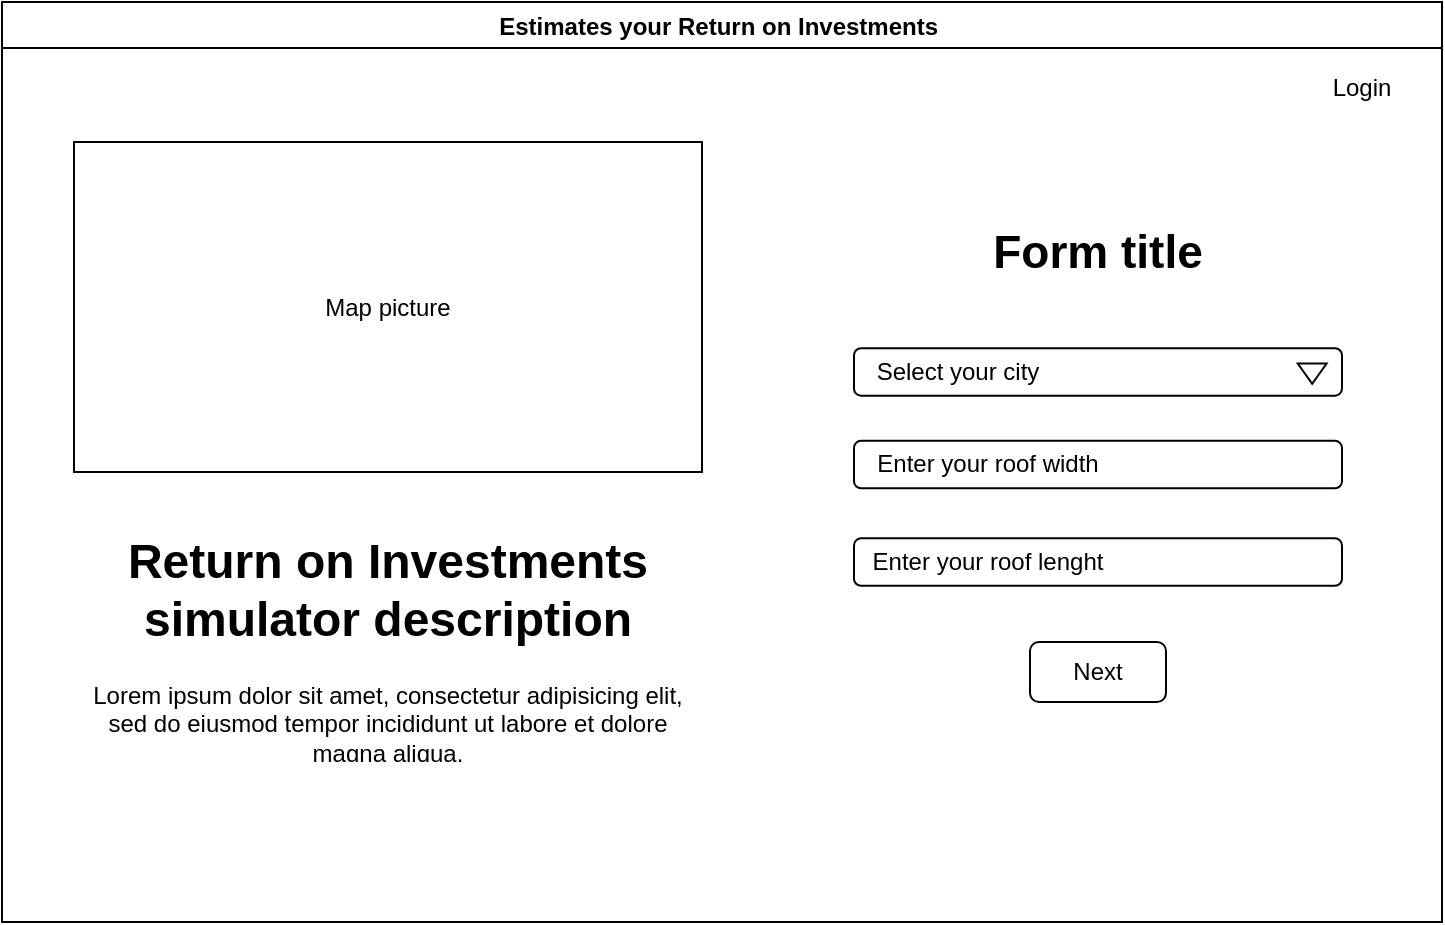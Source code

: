 <mxfile version="18.0.2" type="github" pages="4">
  <diagram id="-U58SBkgzO76PhHAiNSV" name="Page-1">
    <mxGraphModel dx="1038" dy="551" grid="0" gridSize="10" guides="1" tooltips="1" connect="1" arrows="1" fold="1" page="1" pageScale="1" pageWidth="827" pageHeight="1169" math="0" shadow="0">
      <root>
        <mxCell id="0" />
        <mxCell id="1" parent="0" />
        <mxCell id="eUxG_0luww3fCtjsu8Pm-1" value="Estimates your Return on Investments " style="swimlane;swimlaneLine=1;" parent="1" vertex="1">
          <mxGeometry x="54" y="270" width="720" height="460" as="geometry" />
        </mxCell>
        <mxCell id="eUxG_0luww3fCtjsu8Pm-2" value="" style="rounded=0;whiteSpace=wrap;html=1;fillColor=default;gradientColor=none;" parent="eUxG_0luww3fCtjsu8Pm-1" vertex="1">
          <mxGeometry x="36" y="70" width="314" height="165" as="geometry" />
        </mxCell>
        <mxCell id="eUxG_0luww3fCtjsu8Pm-3" value="&lt;h1&gt;Return on Investments simulator description&lt;/h1&gt;&lt;p&gt;Lorem ipsum dolor sit amet, consectetur adipisicing elit, sed do eiusmod tempor incididunt ut labore et dolore magna aliqua.&lt;/p&gt;" style="text;html=1;strokeColor=none;fillColor=none;spacing=5;spacingTop=-20;whiteSpace=wrap;overflow=hidden;rounded=0;align=center;" parent="eUxG_0luww3fCtjsu8Pm-1" vertex="1">
          <mxGeometry x="36" y="260" width="314" height="120" as="geometry" />
        </mxCell>
        <mxCell id="eUxG_0luww3fCtjsu8Pm-4" value="Map picture" style="text;html=1;strokeColor=none;fillColor=none;align=center;verticalAlign=middle;whiteSpace=wrap;rounded=0;" parent="eUxG_0luww3fCtjsu8Pm-1" vertex="1">
          <mxGeometry x="63" y="123.75" width="260" height="57.5" as="geometry" />
        </mxCell>
        <mxCell id="eUxG_0luww3fCtjsu8Pm-7" value="" style="rounded=1;whiteSpace=wrap;html=1;fillColor=default;gradientColor=none;" parent="eUxG_0luww3fCtjsu8Pm-1" vertex="1">
          <mxGeometry x="426" y="268.13" width="244" height="23.75" as="geometry" />
        </mxCell>
        <mxCell id="eUxG_0luww3fCtjsu8Pm-6" value="" style="rounded=1;whiteSpace=wrap;html=1;fillColor=default;gradientColor=none;" parent="eUxG_0luww3fCtjsu8Pm-1" vertex="1">
          <mxGeometry x="426" y="219.38" width="244" height="23.75" as="geometry" />
        </mxCell>
        <mxCell id="eUxG_0luww3fCtjsu8Pm-8" value="" style="rounded=1;whiteSpace=wrap;html=1;fillColor=default;gradientColor=none;" parent="eUxG_0luww3fCtjsu8Pm-1" vertex="1">
          <mxGeometry x="514" y="320" width="68" height="30" as="geometry" />
        </mxCell>
        <mxCell id="eUxG_0luww3fCtjsu8Pm-10" value="Enter your roof width" style="text;html=1;strokeColor=none;fillColor=none;align=center;verticalAlign=middle;whiteSpace=wrap;rounded=0;" parent="eUxG_0luww3fCtjsu8Pm-1" vertex="1">
          <mxGeometry x="421" y="216.26" width="144" height="30" as="geometry" />
        </mxCell>
        <mxCell id="eUxG_0luww3fCtjsu8Pm-11" value="Enter your roof lenght" style="text;html=1;strokeColor=none;fillColor=none;align=center;verticalAlign=middle;whiteSpace=wrap;rounded=0;" parent="eUxG_0luww3fCtjsu8Pm-1" vertex="1">
          <mxGeometry x="426" y="265.01" width="134" height="30" as="geometry" />
        </mxCell>
        <mxCell id="eUxG_0luww3fCtjsu8Pm-12" value="Next" style="text;html=1;strokeColor=none;fillColor=none;align=center;verticalAlign=middle;whiteSpace=wrap;rounded=0;" parent="eUxG_0luww3fCtjsu8Pm-1" vertex="1">
          <mxGeometry x="518" y="320" width="60" height="30" as="geometry" />
        </mxCell>
        <mxCell id="eUxG_0luww3fCtjsu8Pm-13" value="" style="rounded=1;whiteSpace=wrap;html=1;fillColor=default;gradientColor=none;" parent="eUxG_0luww3fCtjsu8Pm-1" vertex="1">
          <mxGeometry x="426" y="173.12" width="244" height="23.75" as="geometry" />
        </mxCell>
        <mxCell id="eUxG_0luww3fCtjsu8Pm-14" value="Select your city" style="text;html=1;strokeColor=none;fillColor=none;align=center;verticalAlign=middle;whiteSpace=wrap;rounded=0;" parent="eUxG_0luww3fCtjsu8Pm-1" vertex="1">
          <mxGeometry x="416" y="170" width="124" height="30" as="geometry" />
        </mxCell>
        <mxCell id="eUxG_0luww3fCtjsu8Pm-15" value="" style="triangle;whiteSpace=wrap;html=1;fillColor=default;gradientColor=none;rotation=90;" parent="eUxG_0luww3fCtjsu8Pm-1" vertex="1">
          <mxGeometry x="650.05" y="178.6" width="10.1" height="14.44" as="geometry" />
        </mxCell>
        <mxCell id="eUxG_0luww3fCtjsu8Pm-17" value="&lt;font style=&quot;font-size: 23px;&quot;&gt;&lt;b&gt;Form title&lt;/b&gt;&lt;/font&gt;" style="text;html=1;strokeColor=none;fillColor=none;align=center;verticalAlign=middle;whiteSpace=wrap;rounded=0;" parent="eUxG_0luww3fCtjsu8Pm-1" vertex="1">
          <mxGeometry x="472" y="110" width="152" height="30" as="geometry" />
        </mxCell>
        <mxCell id="jtyO8T9DVfqSR_IaIQtV-1" value="Login" style="text;html=1;strokeColor=none;fillColor=none;align=center;verticalAlign=middle;whiteSpace=wrap;rounded=0;" vertex="1" parent="eUxG_0luww3fCtjsu8Pm-1">
          <mxGeometry x="650.05" y="29" width="60" height="27" as="geometry" />
        </mxCell>
      </root>
    </mxGraphModel>
  </diagram>
  <diagram id="Ll_8QuE_zmTKNSdEeLZw" name="Page-2">
    <mxGraphModel dx="1038" dy="551" grid="0" gridSize="10" guides="1" tooltips="1" connect="1" arrows="1" fold="1" page="1" pageScale="1" pageWidth="827" pageHeight="1169" math="0" shadow="0">
      <root>
        <mxCell id="0" />
        <mxCell id="1" parent="0" />
        <mxCell id="RHQXMn7n2OsbdcrALOwJ-1" value="Estimates your Return on Investments " style="swimlane;swimlaneLine=1;" parent="1" vertex="1">
          <mxGeometry x="50" y="190" width="720" height="460" as="geometry" />
        </mxCell>
        <mxCell id="RHQXMn7n2OsbdcrALOwJ-7" value="" style="rounded=1;whiteSpace=wrap;html=1;fillColor=default;gradientColor=none;" parent="RHQXMn7n2OsbdcrALOwJ-1" vertex="1">
          <mxGeometry x="506" y="125" width="130" height="30" as="geometry" />
        </mxCell>
        <mxCell id="RHQXMn7n2OsbdcrALOwJ-10" value="Show the records" style="text;html=1;strokeColor=none;fillColor=none;align=center;verticalAlign=middle;whiteSpace=wrap;rounded=0;" parent="RHQXMn7n2OsbdcrALOwJ-1" vertex="1">
          <mxGeometry x="513" y="125" width="116" height="30" as="geometry" />
        </mxCell>
        <mxCell id="RHQXMn7n2OsbdcrALOwJ-14" value="&lt;span style=&quot;font-size: 23px;&quot;&gt;&lt;b&gt;You can product about&lt;/b&gt;&lt;/span&gt;" style="text;html=1;strokeColor=none;fillColor=none;align=center;verticalAlign=middle;whiteSpace=wrap;rounded=0;" parent="RHQXMn7n2OsbdcrALOwJ-1" vertex="1">
          <mxGeometry x="66" y="122.5" width="274" height="30" as="geometry" />
        </mxCell>
        <mxCell id="RHQXMn7n2OsbdcrALOwJ-18" value="" style="rounded=1;whiteSpace=wrap;html=1;fontSize=23;fillColor=default;gradientColor=none;" parent="RHQXMn7n2OsbdcrALOwJ-1" vertex="1">
          <mxGeometry x="340" y="125" width="54" height="27.5" as="geometry" />
        </mxCell>
        <mxCell id="RHQXMn7n2OsbdcrALOwJ-19" value="&lt;b&gt;$/year.&lt;/b&gt;" style="text;html=1;strokeColor=none;fillColor=none;align=center;verticalAlign=middle;whiteSpace=wrap;rounded=0;fontSize=23;" parent="RHQXMn7n2OsbdcrALOwJ-1" vertex="1">
          <mxGeometry x="410" y="122.5" width="60" height="30" as="geometry" />
        </mxCell>
        <mxCell id="RHQXMn7n2OsbdcrALOwJ-20" value="" style="endArrow=none;html=1;rounded=0;fontSize=23;" parent="RHQXMn7n2OsbdcrALOwJ-1" edge="1">
          <mxGeometry width="50" height="50" relative="1" as="geometry">
            <mxPoint x="70" y="200" as="sourcePoint" />
            <mxPoint x="650" y="200" as="targetPoint" />
            <Array as="points" />
          </mxGeometry>
        </mxCell>
        <mxCell id="RHQXMn7n2OsbdcrALOwJ-21" value="" style="triangle;whiteSpace=wrap;html=1;fontSize=23;fillColor=default;gradientColor=none;rotation=90;" parent="RHQXMn7n2OsbdcrALOwJ-1" vertex="1">
          <mxGeometry x="357" y="200" width="10" height="30" as="geometry" />
        </mxCell>
        <mxCell id="YLiVy2b18HaKBSu0_AO6-2" value="" style="rounded=1;whiteSpace=wrap;html=1;fontSize=23;fillColor=default;gradientColor=none;" parent="RHQXMn7n2OsbdcrALOwJ-1" vertex="1">
          <mxGeometry x="260" y="407.5" width="153" height="30" as="geometry" />
        </mxCell>
        <mxCell id="YLiVy2b18HaKBSu0_AO6-4" value="" style="rounded=1;whiteSpace=wrap;html=1;fontSize=23;fillColor=default;gradientColor=none;" parent="RHQXMn7n2OsbdcrALOwJ-1" vertex="1">
          <mxGeometry x="440" y="407.5" width="153" height="30" as="geometry" />
        </mxCell>
        <mxCell id="YLiVy2b18HaKBSu0_AO6-6" value="" style="rounded=1;whiteSpace=wrap;html=1;fontSize=23;fillColor=default;gradientColor=none;" parent="RHQXMn7n2OsbdcrALOwJ-1" vertex="1">
          <mxGeometry x="610" y="407.5" width="59" height="30" as="geometry" />
        </mxCell>
        <mxCell id="YLiVy2b18HaKBSu0_AO6-7" value="&lt;font style=&quot;font-size: 10px;&quot;&gt;Contact us&lt;/font&gt;" style="text;html=1;strokeColor=none;fillColor=none;align=center;verticalAlign=middle;whiteSpace=wrap;rounded=0;fontSize=23;" parent="RHQXMn7n2OsbdcrALOwJ-1" vertex="1">
          <mxGeometry x="610" y="411.25" width="60" height="14.5" as="geometry" />
        </mxCell>
        <mxCell id="YLiVy2b18HaKBSu0_AO6-8" value="&lt;font style=&quot;font-size: 14px;&quot;&gt;Lastname&lt;/font&gt;" style="text;html=1;strokeColor=none;fillColor=none;align=center;verticalAlign=middle;whiteSpace=wrap;rounded=0;fontSize=23;" parent="RHQXMn7n2OsbdcrALOwJ-1" vertex="1">
          <mxGeometry x="257" y="403.5" width="100" height="30" as="geometry" />
        </mxCell>
        <mxCell id="YLiVy2b18HaKBSu0_AO6-9" value="&lt;span style=&quot;font-size: 14px;&quot;&gt;Email&lt;/span&gt;" style="text;html=1;strokeColor=none;fillColor=none;align=center;verticalAlign=middle;whiteSpace=wrap;rounded=0;fontSize=23;" parent="RHQXMn7n2OsbdcrALOwJ-1" vertex="1">
          <mxGeometry x="421" y="403.5" width="100" height="30" as="geometry" />
        </mxCell>
        <mxCell id="YLiVy2b18HaKBSu0_AO6-10" value="" style="rounded=1;whiteSpace=wrap;html=1;fontSize=23;fillColor=default;gradientColor=none;" parent="RHQXMn7n2OsbdcrALOwJ-1" vertex="1">
          <mxGeometry x="70" y="407.5" width="153" height="30" as="geometry" />
        </mxCell>
        <mxCell id="YLiVy2b18HaKBSu0_AO6-11" value="&lt;span style=&quot;font-size: 14px;&quot;&gt;Firstname&lt;/span&gt;" style="text;html=1;strokeColor=none;fillColor=none;align=center;verticalAlign=middle;whiteSpace=wrap;rounded=0;fontSize=23;" parent="RHQXMn7n2OsbdcrALOwJ-1" vertex="1">
          <mxGeometry x="60" y="404.5" width="100" height="30" as="geometry" />
        </mxCell>
      </root>
    </mxGraphModel>
  </diagram>
  <diagram id="hQ_LjRuQJaTn_Pxo5Cg0" name="Page-3">
    <mxGraphModel dx="1038" dy="551" grid="0" gridSize="10" guides="1" tooltips="1" connect="1" arrows="1" fold="1" page="1" pageScale="1" pageWidth="827" pageHeight="1169" math="0" shadow="0">
      <root>
        <mxCell id="0" />
        <mxCell id="1" parent="0" />
        <mxCell id="dqjMascVptZnc5XsBRi--1" value="Login to Solar Irradiance Editor" style="swimlane;swimlaneLine=1;" vertex="1" parent="1">
          <mxGeometry x="54" y="270" width="720" height="460" as="geometry" />
        </mxCell>
        <mxCell id="dqjMascVptZnc5XsBRi--16" value="" style="rounded=1;whiteSpace=wrap;html=1;" vertex="1" parent="dqjMascVptZnc5XsBRi--1">
          <mxGeometry x="209" y="41" width="302" height="389" as="geometry" />
        </mxCell>
        <mxCell id="dqjMascVptZnc5XsBRi--2" value="" style="rounded=0;whiteSpace=wrap;html=1;fillColor=default;gradientColor=none;" vertex="1" parent="dqjMascVptZnc5XsBRi--1">
          <mxGeometry x="282" y="74" width="156" height="131" as="geometry" />
        </mxCell>
        <mxCell id="dqjMascVptZnc5XsBRi--4" value="Logo" style="text;html=1;strokeColor=none;fillColor=none;align=center;verticalAlign=middle;whiteSpace=wrap;rounded=0;" vertex="1" parent="dqjMascVptZnc5XsBRi--1">
          <mxGeometry x="313" y="121.38" width="94" height="36.25" as="geometry" />
        </mxCell>
        <mxCell id="dqjMascVptZnc5XsBRi--5" value="" style="rounded=1;whiteSpace=wrap;html=1;fillColor=default;gradientColor=none;" vertex="1" parent="dqjMascVptZnc5XsBRi--1">
          <mxGeometry x="240" y="312.87" width="244" height="23.75" as="geometry" />
        </mxCell>
        <mxCell id="dqjMascVptZnc5XsBRi--6" value="" style="rounded=1;whiteSpace=wrap;html=1;fillColor=default;gradientColor=none;" vertex="1" parent="dqjMascVptZnc5XsBRi--1">
          <mxGeometry x="240" y="264.12" width="244" height="23.75" as="geometry" />
        </mxCell>
        <mxCell id="dqjMascVptZnc5XsBRi--7" value="" style="rounded=1;whiteSpace=wrap;html=1;fillColor=default;gradientColor=none;" vertex="1" parent="dqjMascVptZnc5XsBRi--1">
          <mxGeometry x="328" y="364.74" width="68" height="30" as="geometry" />
        </mxCell>
        <mxCell id="dqjMascVptZnc5XsBRi--8" value="Email" style="text;html=1;strokeColor=none;fillColor=none;align=center;verticalAlign=middle;whiteSpace=wrap;rounded=0;" vertex="1" parent="dqjMascVptZnc5XsBRi--1">
          <mxGeometry x="235" y="261" width="68" height="30" as="geometry" />
        </mxCell>
        <mxCell id="dqjMascVptZnc5XsBRi--9" value="Password" style="text;html=1;strokeColor=none;fillColor=none;align=center;verticalAlign=middle;whiteSpace=wrap;rounded=0;" vertex="1" parent="dqjMascVptZnc5XsBRi--1">
          <mxGeometry x="240" y="309.75" width="71" height="30" as="geometry" />
        </mxCell>
        <mxCell id="dqjMascVptZnc5XsBRi--10" value="Login" style="text;html=1;strokeColor=none;fillColor=none;align=center;verticalAlign=middle;whiteSpace=wrap;rounded=0;" vertex="1" parent="dqjMascVptZnc5XsBRi--1">
          <mxGeometry x="332" y="364.74" width="60" height="30" as="geometry" />
        </mxCell>
      </root>
    </mxGraphModel>
  </diagram>
  <diagram id="lzNONv_W_hBNWM9x3KZ4" name="Page-4">
    <mxGraphModel dx="1038" dy="551" grid="0" gridSize="10" guides="1" tooltips="1" connect="1" arrows="1" fold="1" page="1" pageScale="1" pageWidth="827" pageHeight="1169" math="0" shadow="0">
      <root>
        <mxCell id="0" />
        <mxCell id="1" parent="0" />
        <mxCell id="0-TIRytPlfl6xrbl8Q8B-1" value="Simulation data editor" style="swimlane;" vertex="1" parent="1">
          <mxGeometry x="45" y="222" width="720" height="521" as="geometry" />
        </mxCell>
        <mxCell id="wnXbd1kdDNvTZcBu3Cli-37" value="" style="rounded=0;whiteSpace=wrap;html=1;" vertex="1" parent="0-TIRytPlfl6xrbl8Q8B-1">
          <mxGeometry x="49" y="189" width="639" height="294.5" as="geometry" />
        </mxCell>
        <mxCell id="wnXbd1kdDNvTZcBu3Cli-15" value="" style="rounded=1;whiteSpace=wrap;html=1;" vertex="1" parent="0-TIRytPlfl6xrbl8Q8B-1">
          <mxGeometry x="513" y="352" width="58" height="22" as="geometry" />
        </mxCell>
        <mxCell id="wnXbd1kdDNvTZcBu3Cli-5" value="Marseille, France" style="text;html=1;strokeColor=none;fillColor=none;align=center;verticalAlign=middle;whiteSpace=wrap;rounded=0;" vertex="1" parent="0-TIRytPlfl6xrbl8Q8B-1">
          <mxGeometry x="82" y="209" width="139" height="30" as="geometry" />
        </mxCell>
        <mxCell id="wnXbd1kdDNvTZcBu3Cli-8" value="Rome, Italy" style="text;html=1;strokeColor=none;fillColor=none;align=center;verticalAlign=middle;whiteSpace=wrap;rounded=0;" vertex="1" parent="0-TIRytPlfl6xrbl8Q8B-1">
          <mxGeometry x="82" y="412.5" width="110" height="33" as="geometry" />
        </mxCell>
        <mxCell id="wnXbd1kdDNvTZcBu3Cli-7" value="Barcelon, Spain" style="text;html=1;strokeColor=none;fillColor=none;align=center;verticalAlign=middle;whiteSpace=wrap;rounded=0;" vertex="1" parent="0-TIRytPlfl6xrbl8Q8B-1">
          <mxGeometry x="82" y="348" width="134" height="30" as="geometry" />
        </mxCell>
        <mxCell id="wnXbd1kdDNvTZcBu3Cli-6" value="Casa-blanca, Morocco" style="text;html=1;strokeColor=none;fillColor=none;align=center;verticalAlign=middle;whiteSpace=wrap;rounded=0;" vertex="1" parent="0-TIRytPlfl6xrbl8Q8B-1">
          <mxGeometry x="82" y="270.5" width="164" height="30" as="geometry" />
        </mxCell>
        <mxCell id="wnXbd1kdDNvTZcBu3Cli-11" value="" style="rounded=1;whiteSpace=wrap;html=1;" vertex="1" parent="0-TIRytPlfl6xrbl8Q8B-1">
          <mxGeometry x="507" y="213" width="58" height="22" as="geometry" />
        </mxCell>
        <mxCell id="wnXbd1kdDNvTZcBu3Cli-12" value="Edit" style="text;html=1;strokeColor=none;fillColor=none;align=center;verticalAlign=middle;whiteSpace=wrap;rounded=0;" vertex="1" parent="0-TIRytPlfl6xrbl8Q8B-1">
          <mxGeometry x="516" y="215.5" width="36" height="17" as="geometry" />
        </mxCell>
        <mxCell id="wnXbd1kdDNvTZcBu3Cli-17" value="" style="rounded=1;whiteSpace=wrap;html=1;" vertex="1" parent="0-TIRytPlfl6xrbl8Q8B-1">
          <mxGeometry x="513" y="423.5" width="58" height="22" as="geometry" />
        </mxCell>
        <mxCell id="wnXbd1kdDNvTZcBu3Cli-18" value="Edit" style="text;html=1;strokeColor=none;fillColor=none;align=center;verticalAlign=middle;whiteSpace=wrap;rounded=0;" vertex="1" parent="0-TIRytPlfl6xrbl8Q8B-1">
          <mxGeometry x="524" y="426" width="36" height="17" as="geometry" />
        </mxCell>
        <mxCell id="wnXbd1kdDNvTZcBu3Cli-16" value="Edit" style="text;html=1;strokeColor=none;fillColor=none;align=center;verticalAlign=middle;whiteSpace=wrap;rounded=0;" vertex="1" parent="0-TIRytPlfl6xrbl8Q8B-1">
          <mxGeometry x="524" y="354.5" width="36" height="17" as="geometry" />
        </mxCell>
        <mxCell id="wnXbd1kdDNvTZcBu3Cli-13" value="" style="rounded=1;whiteSpace=wrap;html=1;" vertex="1" parent="0-TIRytPlfl6xrbl8Q8B-1">
          <mxGeometry x="513" y="274.5" width="58" height="22" as="geometry" />
        </mxCell>
        <mxCell id="wnXbd1kdDNvTZcBu3Cli-14" value="Edit" style="text;html=1;strokeColor=none;fillColor=none;align=center;verticalAlign=middle;whiteSpace=wrap;rounded=0;" vertex="1" parent="0-TIRytPlfl6xrbl8Q8B-1">
          <mxGeometry x="524" y="277" width="36" height="17" as="geometry" />
        </mxCell>
        <mxCell id="wnXbd1kdDNvTZcBu3Cli-22" value="" style="rounded=1;whiteSpace=wrap;html=1;" vertex="1" parent="0-TIRytPlfl6xrbl8Q8B-1">
          <mxGeometry x="597" y="274.5" width="58" height="22" as="geometry" />
        </mxCell>
        <mxCell id="wnXbd1kdDNvTZcBu3Cli-21" value="" style="rounded=1;whiteSpace=wrap;html=1;" vertex="1" parent="0-TIRytPlfl6xrbl8Q8B-1">
          <mxGeometry x="597" y="352" width="58" height="22" as="geometry" />
        </mxCell>
        <mxCell id="wnXbd1kdDNvTZcBu3Cli-20" value="" style="rounded=1;whiteSpace=wrap;html=1;" vertex="1" parent="0-TIRytPlfl6xrbl8Q8B-1">
          <mxGeometry x="598" y="213" width="58" height="22" as="geometry" />
        </mxCell>
        <mxCell id="wnXbd1kdDNvTZcBu3Cli-23" value="" style="rounded=1;whiteSpace=wrap;html=1;" vertex="1" parent="0-TIRytPlfl6xrbl8Q8B-1">
          <mxGeometry x="597" y="423.5" width="58" height="22" as="geometry" />
        </mxCell>
        <mxCell id="wnXbd1kdDNvTZcBu3Cli-24" value="Delete" style="text;html=1;strokeColor=none;fillColor=none;align=center;verticalAlign=middle;whiteSpace=wrap;rounded=0;" vertex="1" parent="0-TIRytPlfl6xrbl8Q8B-1">
          <mxGeometry x="600" y="209" width="60" height="30" as="geometry" />
        </mxCell>
        <mxCell id="wnXbd1kdDNvTZcBu3Cli-26" value="Delete" style="text;html=1;strokeColor=none;fillColor=none;align=center;verticalAlign=middle;whiteSpace=wrap;rounded=0;" vertex="1" parent="0-TIRytPlfl6xrbl8Q8B-1">
          <mxGeometry x="595" y="269" width="60" height="30" as="geometry" />
        </mxCell>
        <mxCell id="wnXbd1kdDNvTZcBu3Cli-27" value="Delete" style="text;html=1;strokeColor=none;fillColor=none;align=center;verticalAlign=middle;whiteSpace=wrap;rounded=0;" vertex="1" parent="0-TIRytPlfl6xrbl8Q8B-1">
          <mxGeometry x="596" y="348" width="60" height="30" as="geometry" />
        </mxCell>
        <mxCell id="wnXbd1kdDNvTZcBu3Cli-28" value="Delete" style="text;html=1;strokeColor=none;fillColor=none;align=center;verticalAlign=middle;whiteSpace=wrap;rounded=0;" vertex="1" parent="0-TIRytPlfl6xrbl8Q8B-1">
          <mxGeometry x="596" y="419.5" width="60" height="30" as="geometry" />
        </mxCell>
        <mxCell id="wnXbd1kdDNvTZcBu3Cli-29" value="" style="rounded=0;whiteSpace=wrap;html=1;" vertex="1" parent="0-TIRytPlfl6xrbl8Q8B-1">
          <mxGeometry x="49" y="97" width="640" height="63" as="geometry" />
        </mxCell>
        <mxCell id="wnXbd1kdDNvTZcBu3Cli-31" value="Add Country..." style="text;html=1;strokeColor=none;fillColor=none;align=center;verticalAlign=middle;whiteSpace=wrap;rounded=0;" vertex="1" parent="0-TIRytPlfl6xrbl8Q8B-1">
          <mxGeometry x="149" y="97" width="123.5" height="62" as="geometry" />
        </mxCell>
        <mxCell id="wnXbd1kdDNvTZcBu3Cli-32" value="Add City..." style="text;html=1;strokeColor=none;fillColor=none;align=center;verticalAlign=middle;whiteSpace=wrap;rounded=0;" vertex="1" parent="0-TIRytPlfl6xrbl8Q8B-1">
          <mxGeometry x="457" y="97" width="123.5" height="62" as="geometry" />
        </mxCell>
        <mxCell id="wnXbd1kdDNvTZcBu3Cli-35" value="You are logged as : Member#1" style="text;html=1;strokeColor=none;fillColor=none;align=center;verticalAlign=middle;whiteSpace=wrap;rounded=0;" vertex="1" parent="0-TIRytPlfl6xrbl8Q8B-1">
          <mxGeometry x="542" y="27" width="170" height="22" as="geometry" />
        </mxCell>
        <mxCell id="wnXbd1kdDNvTZcBu3Cli-36" value="Logout" style="text;html=1;strokeColor=none;fillColor=none;align=center;verticalAlign=middle;whiteSpace=wrap;rounded=0;" vertex="1" parent="0-TIRytPlfl6xrbl8Q8B-1">
          <mxGeometry x="650" y="49" width="60" height="30" as="geometry" />
        </mxCell>
        <mxCell id="wnXbd1kdDNvTZcBu3Cli-39" value="" style="endArrow=none;html=1;rounded=0;entryX=0.5;entryY=0;entryDx=0;entryDy=0;exitX=0.5;exitY=1;exitDx=0;exitDy=0;" edge="1" parent="0-TIRytPlfl6xrbl8Q8B-1" source="wnXbd1kdDNvTZcBu3Cli-29" target="wnXbd1kdDNvTZcBu3Cli-29">
          <mxGeometry width="50" height="50" relative="1" as="geometry">
            <mxPoint x="352" y="154" as="sourcePoint" />
            <mxPoint x="402" y="104" as="targetPoint" />
          </mxGeometry>
        </mxCell>
      </root>
    </mxGraphModel>
  </diagram>
</mxfile>
